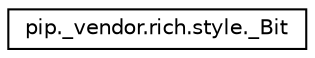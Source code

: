 digraph "Graphical Class Hierarchy"
{
 // LATEX_PDF_SIZE
  edge [fontname="Helvetica",fontsize="10",labelfontname="Helvetica",labelfontsize="10"];
  node [fontname="Helvetica",fontsize="10",shape=record];
  rankdir="LR";
  Node0 [label="pip._vendor.rich.style._Bit",height=0.2,width=0.4,color="black", fillcolor="white", style="filled",URL="$classpip_1_1__vendor_1_1rich_1_1style_1_1__Bit.html",tooltip=" "];
}
